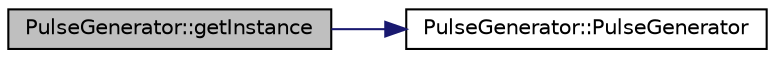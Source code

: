 digraph "PulseGenerator::getInstance"
{
  edge [fontname="Helvetica",fontsize="10",labelfontname="Helvetica",labelfontsize="10"];
  node [fontname="Helvetica",fontsize="10",shape=record];
  rankdir="LR";
  Node16 [label="PulseGenerator::getInstance",height=0.2,width=0.4,color="black", fillcolor="grey75", style="filled", fontcolor="black"];
  Node16 -> Node17 [color="midnightblue",fontsize="10",style="solid",fontname="Helvetica"];
  Node17 [label="PulseGenerator::PulseGenerator",height=0.2,width=0.4,color="black", fillcolor="white", style="filled",URL="$class_pulse_generator.html#aff7b38fa92c5f1181cbeca42c62c7b21"];
}

